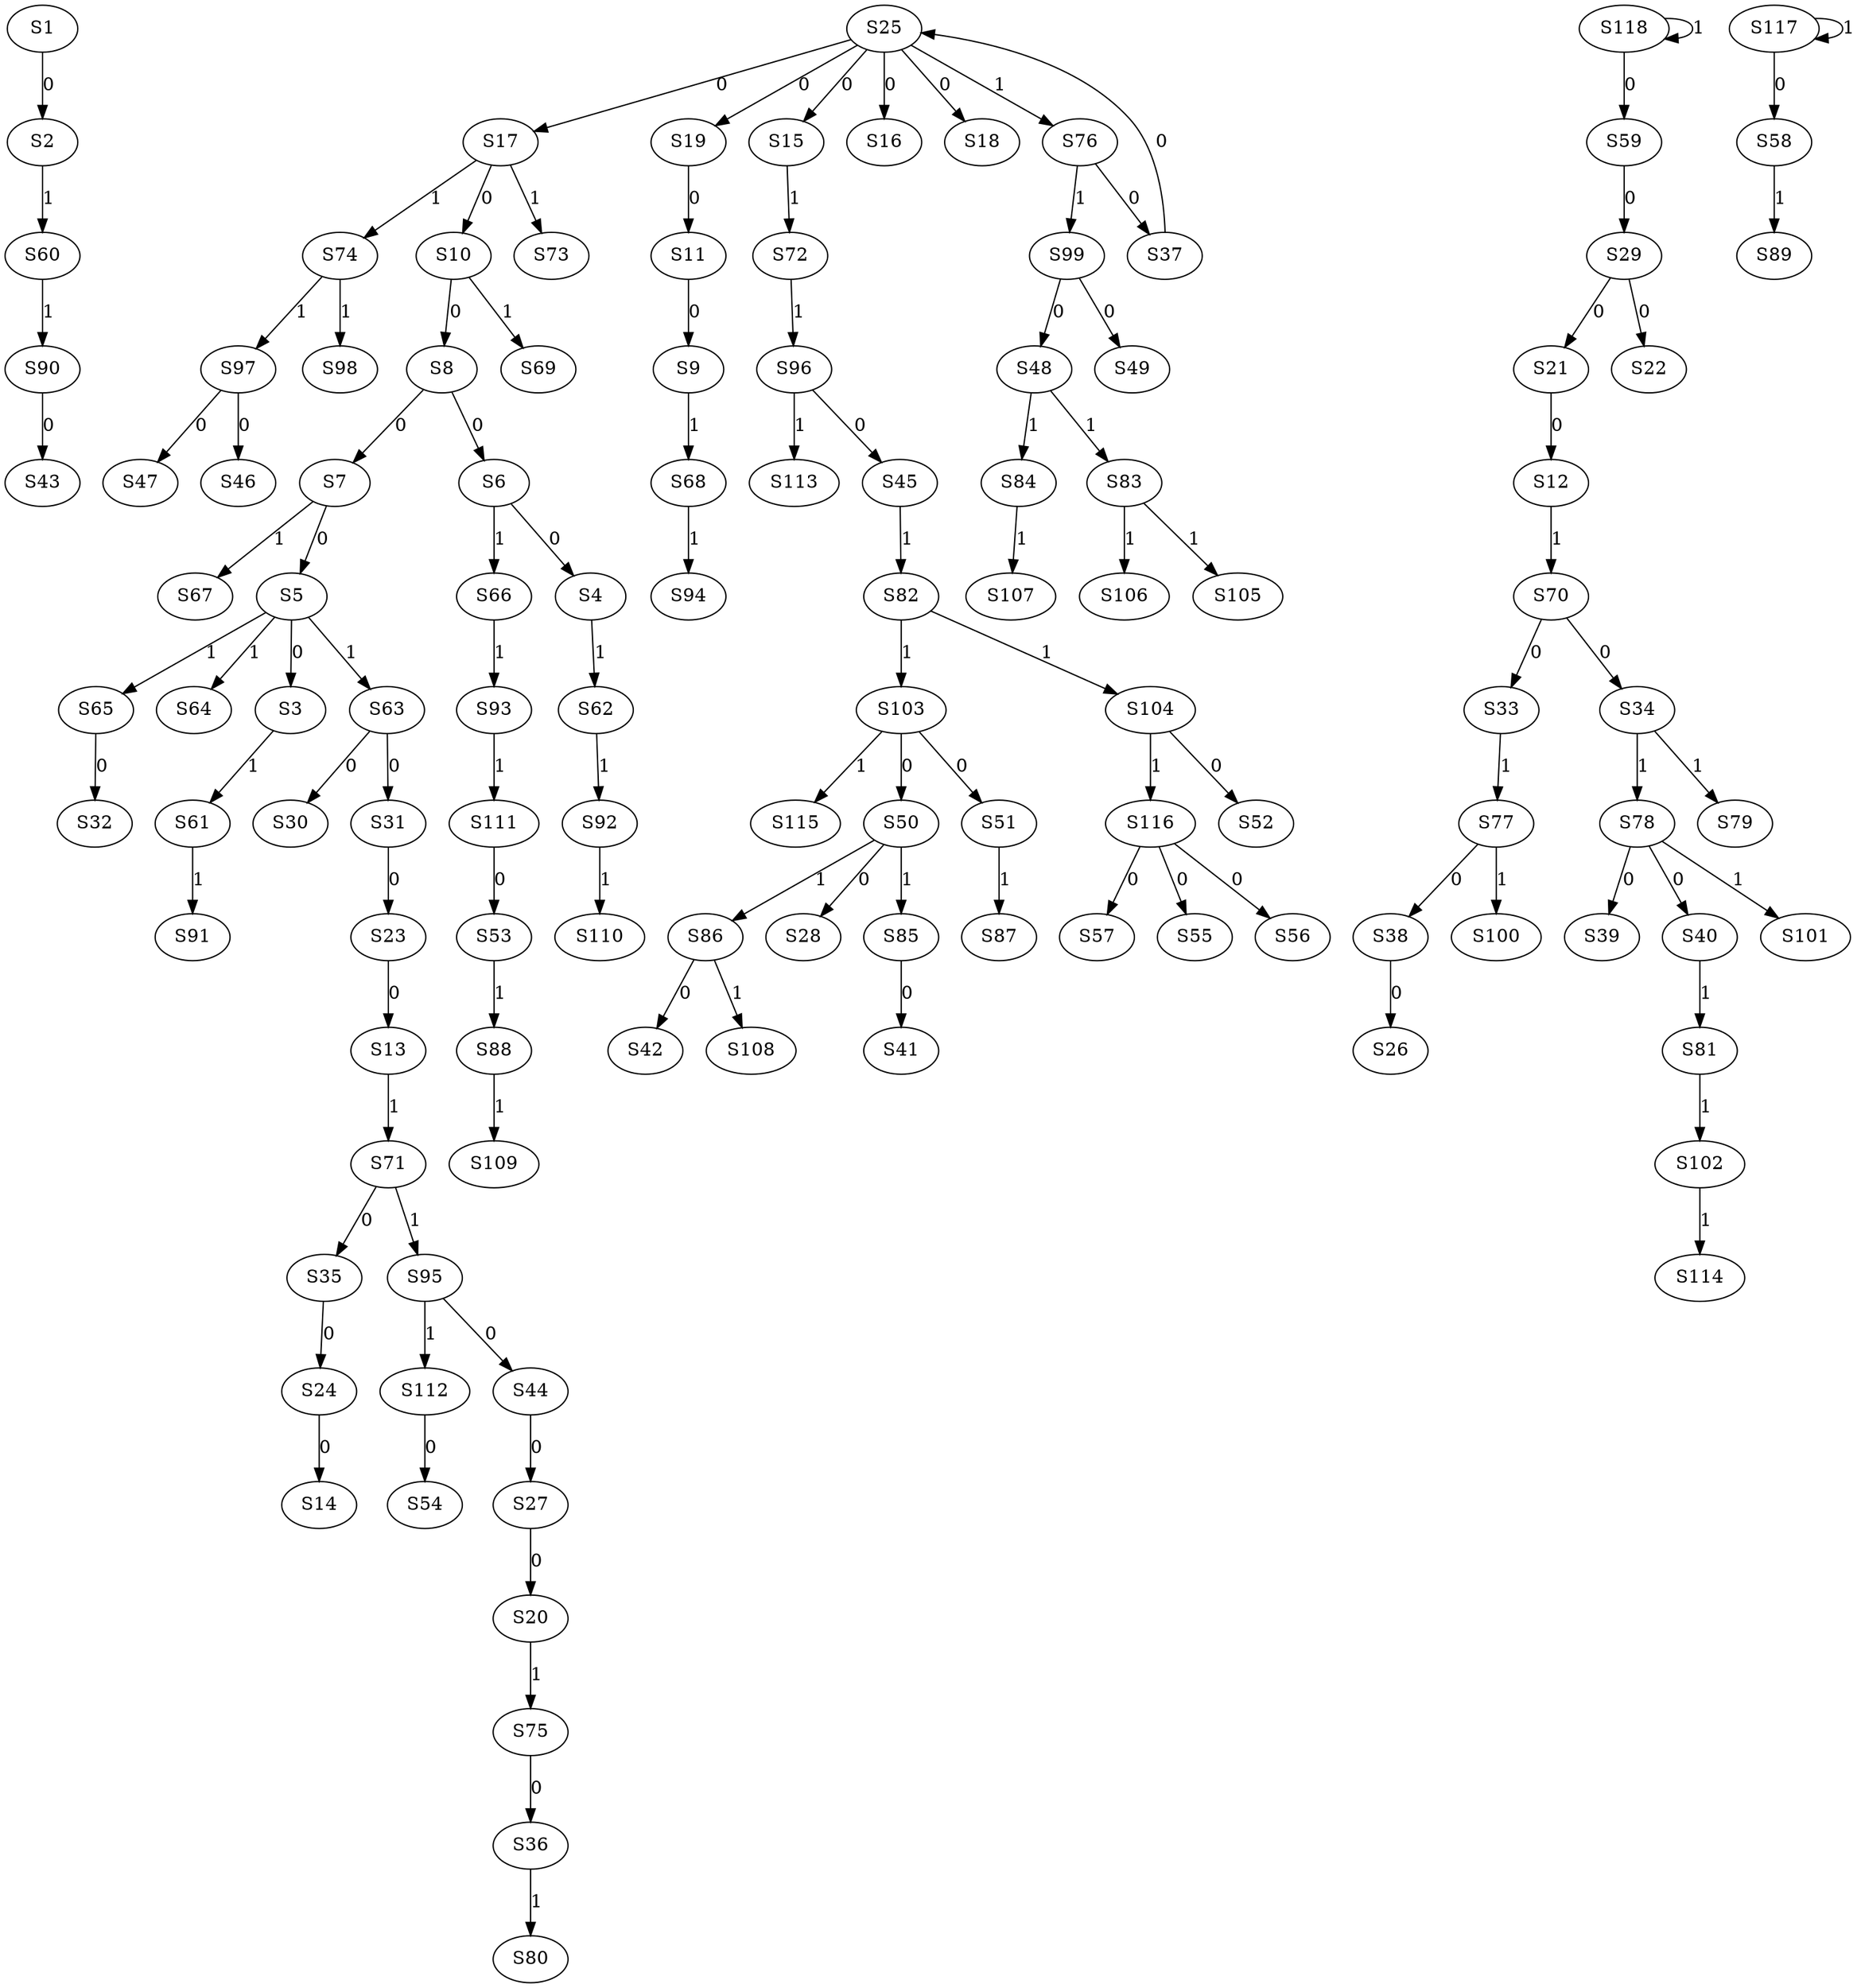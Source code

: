 strict digraph {
	S1 -> S2 [ label = 0 ];
	S5 -> S3 [ label = 0 ];
	S6 -> S4 [ label = 0 ];
	S7 -> S5 [ label = 0 ];
	S8 -> S6 [ label = 0 ];
	S8 -> S7 [ label = 0 ];
	S10 -> S8 [ label = 0 ];
	S11 -> S9 [ label = 0 ];
	S17 -> S10 [ label = 0 ];
	S19 -> S11 [ label = 0 ];
	S21 -> S12 [ label = 0 ];
	S23 -> S13 [ label = 0 ];
	S24 -> S14 [ label = 0 ];
	S25 -> S15 [ label = 0 ];
	S25 -> S16 [ label = 0 ];
	S25 -> S17 [ label = 0 ];
	S25 -> S18 [ label = 0 ];
	S25 -> S19 [ label = 0 ];
	S27 -> S20 [ label = 0 ];
	S29 -> S21 [ label = 0 ];
	S29 -> S22 [ label = 0 ];
	S31 -> S23 [ label = 0 ];
	S35 -> S24 [ label = 0 ];
	S37 -> S25 [ label = 0 ];
	S38 -> S26 [ label = 0 ];
	S44 -> S27 [ label = 0 ];
	S50 -> S28 [ label = 0 ];
	S59 -> S29 [ label = 0 ];
	S63 -> S30 [ label = 0 ];
	S63 -> S31 [ label = 0 ];
	S65 -> S32 [ label = 0 ];
	S70 -> S33 [ label = 0 ];
	S70 -> S34 [ label = 0 ];
	S71 -> S35 [ label = 0 ];
	S75 -> S36 [ label = 0 ];
	S76 -> S37 [ label = 0 ];
	S77 -> S38 [ label = 0 ];
	S78 -> S39 [ label = 0 ];
	S78 -> S40 [ label = 0 ];
	S85 -> S41 [ label = 0 ];
	S86 -> S42 [ label = 0 ];
	S90 -> S43 [ label = 0 ];
	S95 -> S44 [ label = 0 ];
	S96 -> S45 [ label = 0 ];
	S97 -> S46 [ label = 0 ];
	S97 -> S47 [ label = 0 ];
	S99 -> S48 [ label = 0 ];
	S99 -> S49 [ label = 0 ];
	S103 -> S50 [ label = 0 ];
	S103 -> S51 [ label = 0 ];
	S104 -> S52 [ label = 0 ];
	S111 -> S53 [ label = 0 ];
	S112 -> S54 [ label = 0 ];
	S116 -> S55 [ label = 0 ];
	S116 -> S56 [ label = 0 ];
	S116 -> S57 [ label = 0 ];
	S117 -> S58 [ label = 0 ];
	S118 -> S59 [ label = 0 ];
	S2 -> S60 [ label = 1 ];
	S3 -> S61 [ label = 1 ];
	S4 -> S62 [ label = 1 ];
	S5 -> S63 [ label = 1 ];
	S5 -> S64 [ label = 1 ];
	S5 -> S65 [ label = 1 ];
	S6 -> S66 [ label = 1 ];
	S7 -> S67 [ label = 1 ];
	S9 -> S68 [ label = 1 ];
	S10 -> S69 [ label = 1 ];
	S12 -> S70 [ label = 1 ];
	S13 -> S71 [ label = 1 ];
	S15 -> S72 [ label = 1 ];
	S17 -> S73 [ label = 1 ];
	S17 -> S74 [ label = 1 ];
	S20 -> S75 [ label = 1 ];
	S25 -> S76 [ label = 1 ];
	S33 -> S77 [ label = 1 ];
	S34 -> S78 [ label = 1 ];
	S34 -> S79 [ label = 1 ];
	S36 -> S80 [ label = 1 ];
	S40 -> S81 [ label = 1 ];
	S45 -> S82 [ label = 1 ];
	S48 -> S83 [ label = 1 ];
	S48 -> S84 [ label = 1 ];
	S50 -> S85 [ label = 1 ];
	S50 -> S86 [ label = 1 ];
	S51 -> S87 [ label = 1 ];
	S53 -> S88 [ label = 1 ];
	S58 -> S89 [ label = 1 ];
	S60 -> S90 [ label = 1 ];
	S61 -> S91 [ label = 1 ];
	S62 -> S92 [ label = 1 ];
	S66 -> S93 [ label = 1 ];
	S68 -> S94 [ label = 1 ];
	S71 -> S95 [ label = 1 ];
	S72 -> S96 [ label = 1 ];
	S74 -> S97 [ label = 1 ];
	S74 -> S98 [ label = 1 ];
	S76 -> S99 [ label = 1 ];
	S77 -> S100 [ label = 1 ];
	S78 -> S101 [ label = 1 ];
	S81 -> S102 [ label = 1 ];
	S82 -> S103 [ label = 1 ];
	S82 -> S104 [ label = 1 ];
	S83 -> S105 [ label = 1 ];
	S83 -> S106 [ label = 1 ];
	S84 -> S107 [ label = 1 ];
	S86 -> S108 [ label = 1 ];
	S88 -> S109 [ label = 1 ];
	S92 -> S110 [ label = 1 ];
	S93 -> S111 [ label = 1 ];
	S95 -> S112 [ label = 1 ];
	S96 -> S113 [ label = 1 ];
	S102 -> S114 [ label = 1 ];
	S103 -> S115 [ label = 1 ];
	S104 -> S116 [ label = 1 ];
	S117 -> S117 [ label = 1 ];
	S118 -> S118 [ label = 1 ];
}